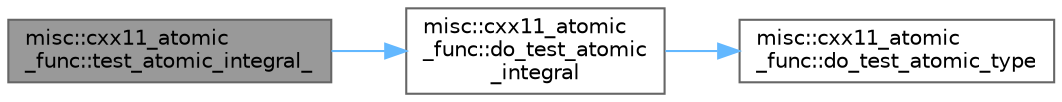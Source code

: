 digraph "misc::cxx11_atomic_func::test_atomic_integral_"
{
 // LATEX_PDF_SIZE
  bgcolor="transparent";
  edge [fontname=Helvetica,fontsize=10,labelfontname=Helvetica,labelfontsize=10];
  node [fontname=Helvetica,fontsize=10,shape=box,height=0.2,width=0.4];
  rankdir="LR";
  Node1 [id="Node000001",label="misc::cxx11_atomic\l_func::test_atomic_integral_",height=0.2,width=0.4,color="gray40", fillcolor="grey60", style="filled", fontcolor="black",tooltip=" "];
  Node1 -> Node2 [id="edge1_Node000001_Node000002",color="steelblue1",style="solid",tooltip=" "];
  Node2 [id="Node000002",label="misc::cxx11_atomic\l_func::do_test_atomic\l_integral",height=0.2,width=0.4,color="grey40", fillcolor="white", style="filled",URL="$classmisc_1_1cxx11__atomic__func.html#adf522022a551d5e97627261d21faaa61",tooltip=" "];
  Node2 -> Node3 [id="edge2_Node000002_Node000003",color="steelblue1",style="solid",tooltip=" "];
  Node3 [id="Node000003",label="misc::cxx11_atomic\l_func::do_test_atomic_type",height=0.2,width=0.4,color="grey40", fillcolor="white", style="filled",URL="$classmisc_1_1cxx11__atomic__func.html#a301ffb75f737896edbb07ad5ece38fd2",tooltip=" "];
}
